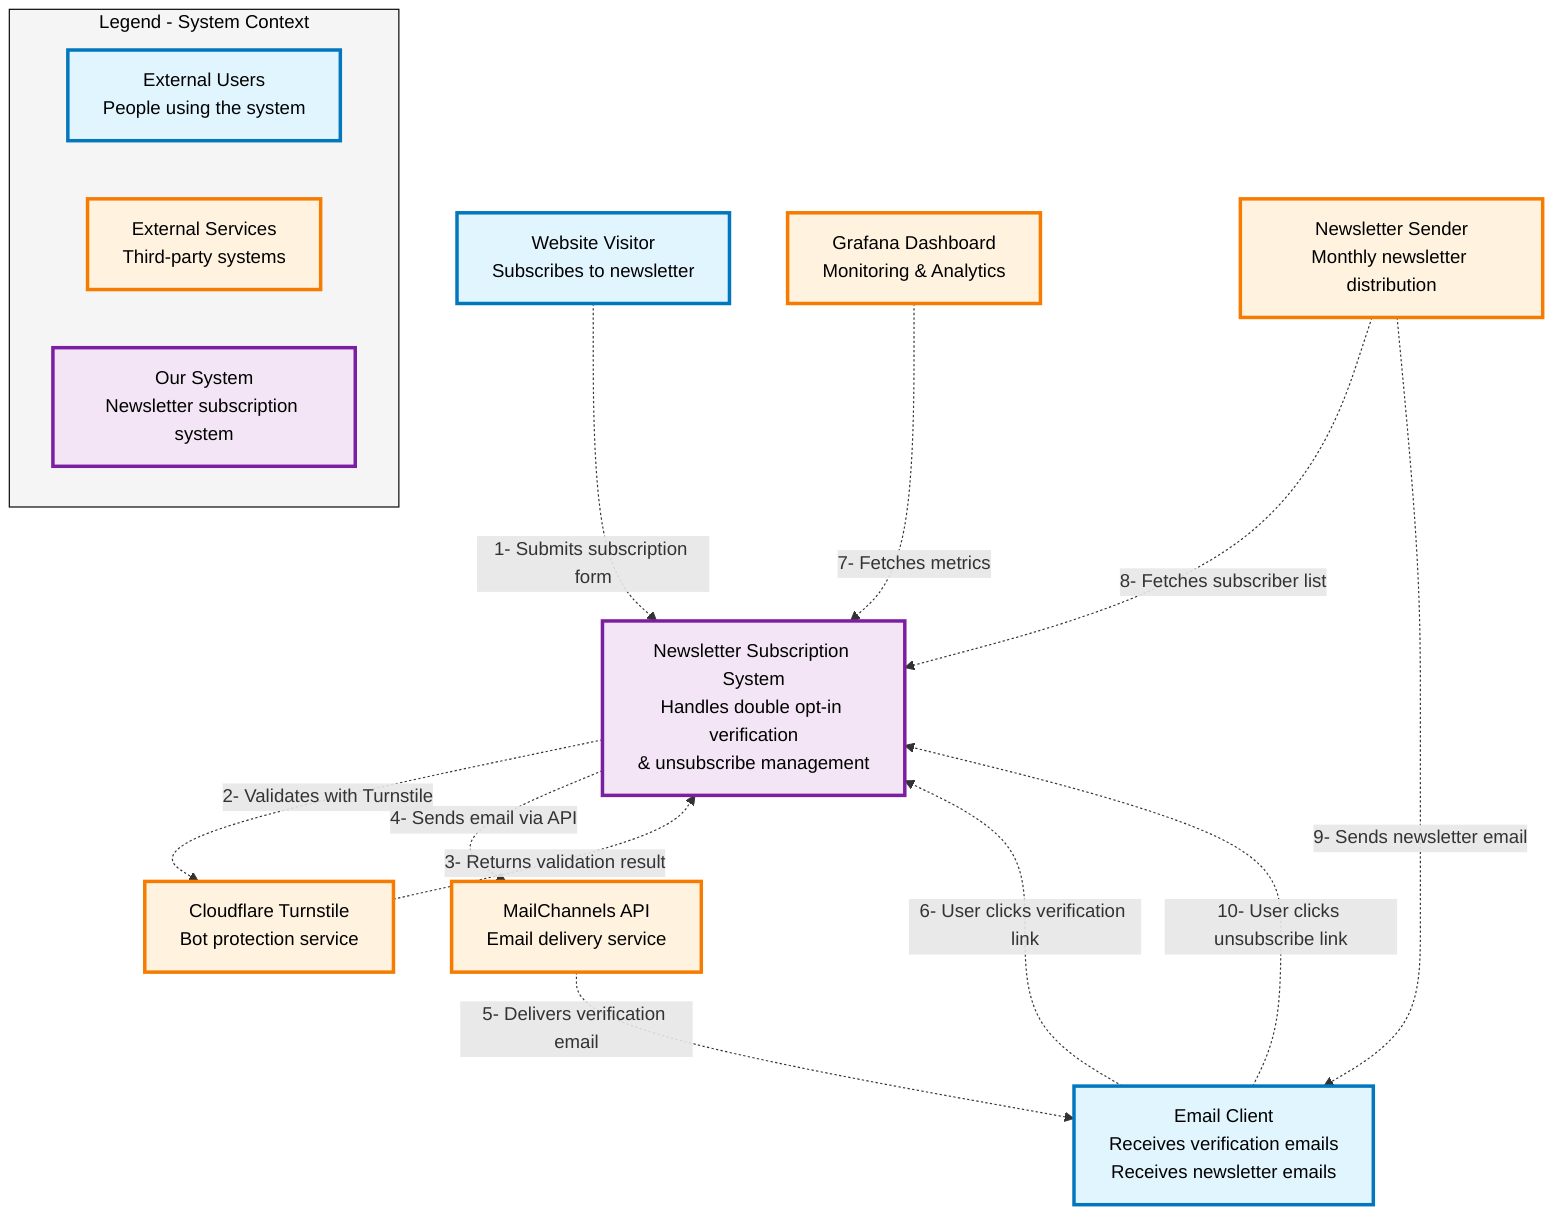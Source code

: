 graph TB
    %% C4 Model - Level 1: System Context
    User["Website Visitor<br/>Subscribes to newsletter"]
    EmailClient["Email Client<br/>Receives verification emails<br/>Receives newsletter emails"]
    CFTurnstile["Cloudflare Turnstile<br/>Bot protection service"]
    MailChannels["MailChannels API<br/>Email delivery service"]
    NewsletterSystem["Newsletter Subscription System<br/>Handles double opt-in verification<br/>& unsubscribe management"]
    Grafana["Grafana Dashboard<br/>Monitoring & Analytics"]
    NewsletterSender["Newsletter Sender<br/>Monthly newsletter distribution"]

    %% System Context relationships
    User -.->|1- Submits subscription form| NewsletterSystem
    NewsletterSystem -.->|2- Validates with Turnstile| CFTurnstile
    CFTurnstile -.->|3- Returns validation result| NewsletterSystem
    NewsletterSystem -.->|4- Sends email via API| MailChannels
    MailChannels -.->|5- Delivers verification email| EmailClient
    EmailClient -.->|6- User clicks verification link| NewsletterSystem
    Grafana -.->|7- Fetches metrics| NewsletterSystem
    NewsletterSender -.->|8- Fetches subscriber list| NewsletterSystem
    NewsletterSender -.->|9- Sends newsletter email| EmailClient
    EmailClient -.->|10- User clicks unsubscribe link| NewsletterSystem

    %% Legend
    subgraph Legend["Legend - System Context"]
        LegendUser["External Users<br/>People using the system"]
        LegendExternal["External Services<br/>Third-party systems"]
        LegendSystem["Our System<br/>Newsletter subscription system"]
    end

    %% Styling
    classDef userFlow fill:#e1f5fe,stroke:#0277bd,stroke-width:3px,color:#000
    classDef externalFlow fill:#fff3e0,stroke:#f57c00,stroke-width:3px,color:#000
    classDef systemFlow fill:#f3e5f5,stroke:#7b1fa2,stroke-width:3px,color:#000
    classDef legendBox fill:#f5f5f5,stroke:#000,stroke-width:1px,color:#000

    class User,EmailClient userFlow
    class CFTurnstile,MailChannels,Grafana,NewsletterSender externalFlow
    class NewsletterSystem systemFlow
    class Legend,LegendUser,LegendExternal,LegendSystem legendBox

    %% Apply legend colors
    class LegendUser userFlow
    class LegendExternal externalFlow
    class LegendSystem systemFlow